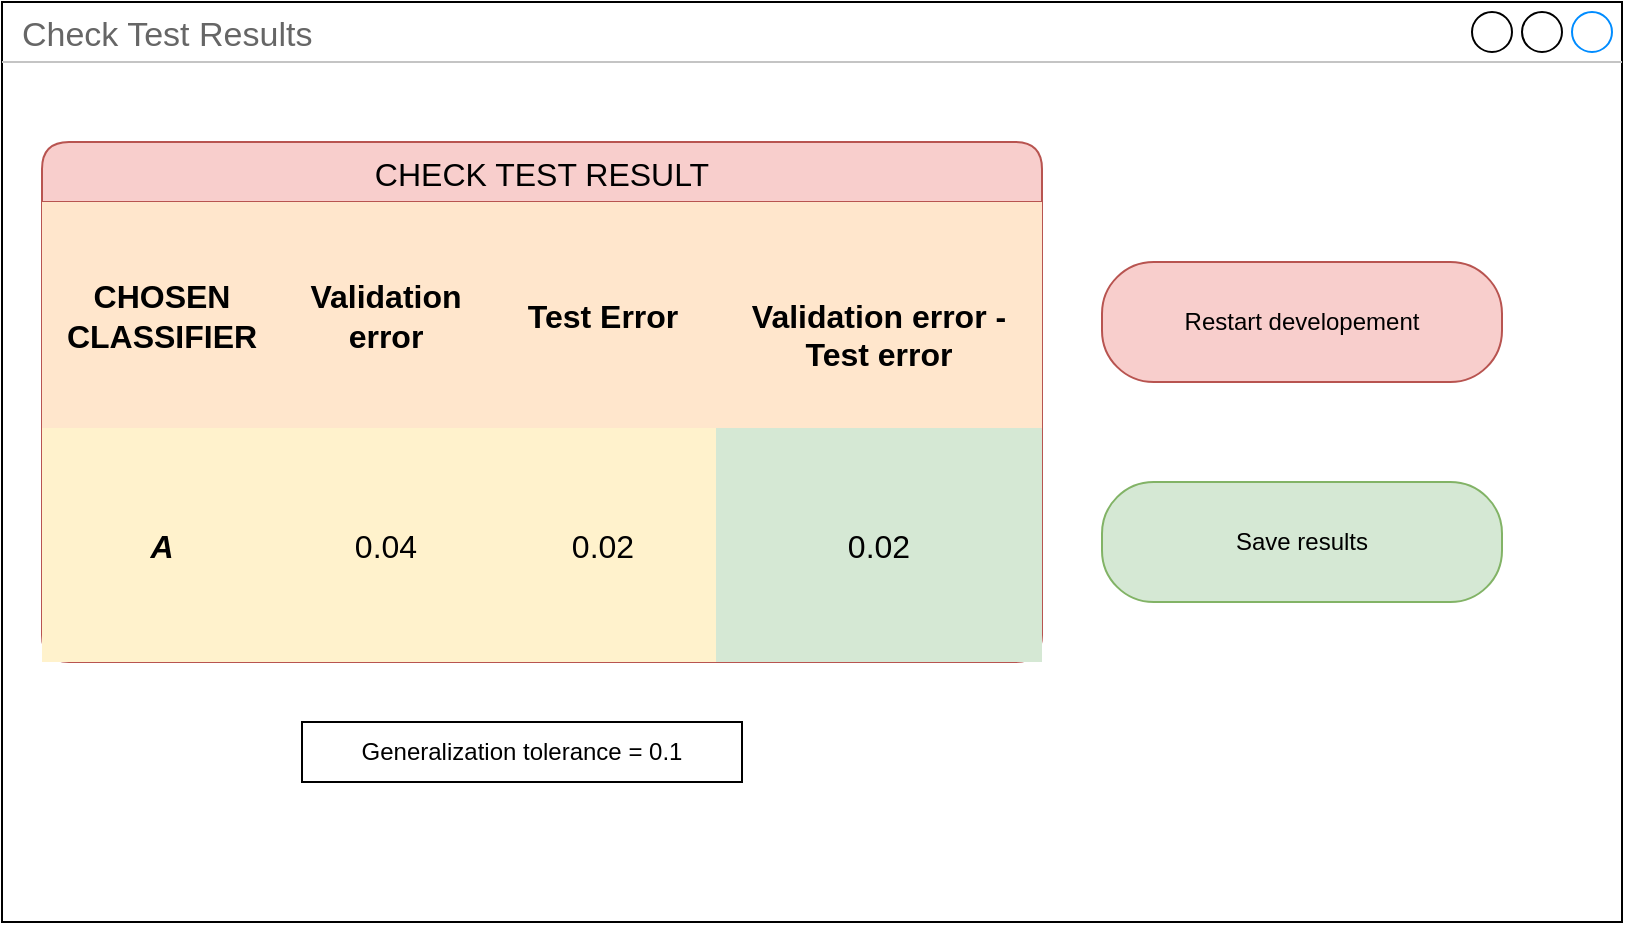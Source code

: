 <mxfile>
    <diagram name="Pagina-1" id="OSNdwUVigO7ghEmxx4kq">
        <mxGraphModel dx="917" dy="766" grid="1" gridSize="10" guides="1" tooltips="1" connect="1" arrows="1" fold="1" page="1" pageScale="1" pageWidth="827" pageHeight="1169" math="0" shadow="0">
            <root>
                <mxCell id="0"/>
                <mxCell id="1" parent="0"/>
                <mxCell id="5" value="Check Test Results" style="strokeWidth=1;shadow=0;dashed=0;align=center;html=1;shape=mxgraph.mockup.containers.window;align=left;verticalAlign=top;spacingLeft=8;strokeColor2=#008cff;strokeColor3=#c4c4c4;fontColor=#666666;mainText=;fontSize=17;labelBackgroundColor=none;whiteSpace=wrap;" parent="1" vertex="1">
                    <mxGeometry x="160" y="70" width="810" height="460" as="geometry"/>
                </mxCell>
                <mxCell id="jCm1OSXwjIrnByu9w6en-2" value="CHECK TEST RESULT" style="shape=table;startSize=30;container=1;collapsible=0;childLayout=tableLayout;strokeColor=#b85450;fontSize=16;fillColor=#f8cecc;perimeterSpacing=0;rounded=1;shadow=0;" parent="1" vertex="1">
                    <mxGeometry x="180" y="140" width="500" height="260" as="geometry"/>
                </mxCell>
                <mxCell id="jCm1OSXwjIrnByu9w6en-3" value="" style="shape=tableRow;horizontal=0;startSize=0;swimlaneHead=0;swimlaneBody=0;strokeColor=inherit;top=0;left=0;bottom=0;right=0;collapsible=0;dropTarget=0;fillColor=none;points=[[0,0.5],[1,0.5]];portConstraint=eastwest;fontSize=16;" parent="jCm1OSXwjIrnByu9w6en-2" vertex="1">
                    <mxGeometry y="30" width="500" height="113" as="geometry"/>
                </mxCell>
                <mxCell id="jCm1OSXwjIrnByu9w6en-4" value="CHOSEN CLASSIFIER" style="shape=partialRectangle;html=1;whiteSpace=wrap;connectable=0;strokeColor=#d79b00;overflow=hidden;fillColor=#ffe6cc;top=0;left=0;bottom=0;right=0;pointerEvents=1;fontSize=16;fontStyle=1;" parent="jCm1OSXwjIrnByu9w6en-3" vertex="1">
                    <mxGeometry width="120" height="113" as="geometry">
                        <mxRectangle width="120" height="113" as="alternateBounds"/>
                    </mxGeometry>
                </mxCell>
                <mxCell id="jCm1OSXwjIrnByu9w6en-5" value="Validation error" style="shape=partialRectangle;html=1;whiteSpace=wrap;connectable=0;strokeColor=#d79b00;overflow=hidden;fillColor=#ffe6cc;top=0;left=0;bottom=0;right=0;pointerEvents=1;fontSize=16;fontStyle=1;" parent="jCm1OSXwjIrnByu9w6en-3" vertex="1">
                    <mxGeometry x="120" width="104" height="113" as="geometry">
                        <mxRectangle width="104" height="113" as="alternateBounds"/>
                    </mxGeometry>
                </mxCell>
                <mxCell id="jCm1OSXwjIrnByu9w6en-6" value="Test Error" style="shape=partialRectangle;html=1;whiteSpace=wrap;connectable=0;strokeColor=#d79b00;overflow=hidden;fillColor=#ffe6cc;top=0;left=0;bottom=0;right=0;pointerEvents=1;fontSize=16;fontStyle=1;" parent="jCm1OSXwjIrnByu9w6en-3" vertex="1">
                    <mxGeometry x="224" width="113" height="113" as="geometry">
                        <mxRectangle width="113" height="113" as="alternateBounds"/>
                    </mxGeometry>
                </mxCell>
                <mxCell id="jCm1OSXwjIrnByu9w6en-7" value="&lt;br&gt;Validation error - Test error" style="shape=partialRectangle;html=1;whiteSpace=wrap;connectable=0;strokeColor=#d79b00;overflow=hidden;fillColor=#ffe6cc;top=0;left=0;bottom=0;right=0;pointerEvents=1;fontSize=16;fontStyle=1;" parent="jCm1OSXwjIrnByu9w6en-3" vertex="1">
                    <mxGeometry x="337" width="163" height="113" as="geometry">
                        <mxRectangle width="163" height="113" as="alternateBounds"/>
                    </mxGeometry>
                </mxCell>
                <mxCell id="jCm1OSXwjIrnByu9w6en-11" value="" style="shape=tableRow;horizontal=0;startSize=0;swimlaneHead=0;swimlaneBody=0;strokeColor=inherit;top=0;left=0;bottom=0;right=0;collapsible=0;dropTarget=0;fillColor=none;points=[[0,0.5],[1,0.5]];portConstraint=eastwest;fontSize=16;" parent="jCm1OSXwjIrnByu9w6en-2" vertex="1">
                    <mxGeometry y="143" width="500" height="117" as="geometry"/>
                </mxCell>
                <mxCell id="jCm1OSXwjIrnByu9w6en-12" value="A" style="shape=partialRectangle;html=1;whiteSpace=wrap;connectable=0;strokeColor=#d6b656;overflow=hidden;fillColor=#fff2cc;top=0;left=0;bottom=0;right=0;pointerEvents=1;fontSize=16;fontStyle=3" parent="jCm1OSXwjIrnByu9w6en-11" vertex="1">
                    <mxGeometry width="120" height="117" as="geometry">
                        <mxRectangle width="120" height="117" as="alternateBounds"/>
                    </mxGeometry>
                </mxCell>
                <mxCell id="jCm1OSXwjIrnByu9w6en-13" value="0.04" style="shape=partialRectangle;html=1;whiteSpace=wrap;connectable=0;strokeColor=#d6b656;overflow=hidden;fillColor=#fff2cc;top=0;left=0;bottom=0;right=0;pointerEvents=1;fontSize=16;" parent="jCm1OSXwjIrnByu9w6en-11" vertex="1">
                    <mxGeometry x="120" width="104" height="117" as="geometry">
                        <mxRectangle width="104" height="117" as="alternateBounds"/>
                    </mxGeometry>
                </mxCell>
                <mxCell id="jCm1OSXwjIrnByu9w6en-14" value="0.02" style="shape=partialRectangle;html=1;whiteSpace=wrap;connectable=0;strokeColor=#d6b656;overflow=hidden;fillColor=#fff2cc;top=0;left=0;bottom=0;right=0;pointerEvents=1;fontSize=16;" parent="jCm1OSXwjIrnByu9w6en-11" vertex="1">
                    <mxGeometry x="224" width="113" height="117" as="geometry">
                        <mxRectangle width="113" height="117" as="alternateBounds"/>
                    </mxGeometry>
                </mxCell>
                <mxCell id="jCm1OSXwjIrnByu9w6en-15" value="0.02" style="shape=partialRectangle;html=1;whiteSpace=wrap;connectable=0;strokeColor=#82b366;overflow=hidden;fillColor=#d5e8d4;top=0;left=0;bottom=0;right=0;pointerEvents=1;fontSize=16;" parent="jCm1OSXwjIrnByu9w6en-11" vertex="1">
                    <mxGeometry x="337" width="163" height="117" as="geometry">
                        <mxRectangle width="163" height="117" as="alternateBounds"/>
                    </mxGeometry>
                </mxCell>
                <mxCell id="jCm1OSXwjIrnByu9w6en-51" value="Save results" style="rounded=1;whiteSpace=wrap;html=1;fillColor=#d5e8d4;strokeColor=#82b366;arcSize=43;" parent="1" vertex="1">
                    <mxGeometry x="710" y="310" width="200" height="60" as="geometry"/>
                </mxCell>
                <mxCell id="jCm1OSXwjIrnByu9w6en-52" value="Restart developement" style="rounded=1;whiteSpace=wrap;html=1;fillColor=#f8cecc;strokeColor=#b85450;arcSize=43;" parent="1" vertex="1">
                    <mxGeometry x="710" y="200" width="200" height="60" as="geometry"/>
                </mxCell>
                <mxCell id="jCm1OSXwjIrnByu9w6en-53" value="Generalization tolerance = 0.1" style="rounded=0;whiteSpace=wrap;html=1;" parent="1" vertex="1">
                    <mxGeometry x="310" y="430" width="220" height="30" as="geometry"/>
                </mxCell>
            </root>
        </mxGraphModel>
    </diagram>
</mxfile>